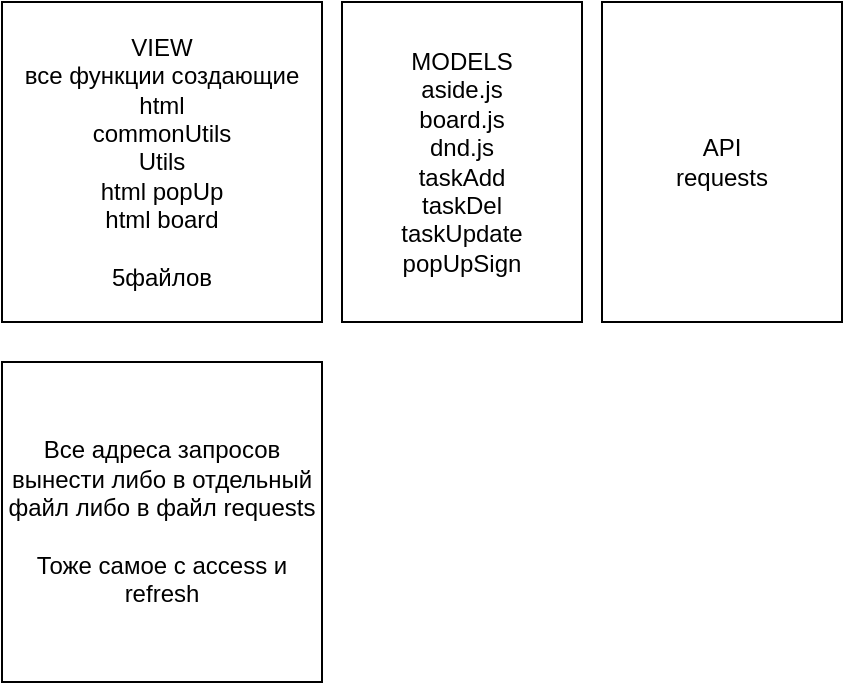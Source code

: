 <mxfile>
    <diagram id="3kwJvNakhJCogwI_Gvxu" name="Страница 1">
        <mxGraphModel dx="668" dy="423" grid="1" gridSize="10" guides="1" tooltips="1" connect="1" arrows="1" fold="1" page="1" pageScale="1" pageWidth="850" pageHeight="1100" math="0" shadow="0">
            <root>
                <mxCell id="0"/>
                <mxCell id="1" parent="0"/>
                <mxCell id="2" value="VIEW&lt;br&gt;все функции создающие html&lt;br&gt;commonUtils&lt;br&gt;Utils&lt;br&gt;html popUp&lt;br&gt;html board&lt;br&gt;&lt;br&gt;5файлов" style="rounded=0;whiteSpace=wrap;html=1;" vertex="1" parent="1">
                    <mxGeometry x="10" y="20" width="160" height="160" as="geometry"/>
                </mxCell>
                <mxCell id="3" value="MODELS&lt;br&gt;aside.js&lt;br&gt;board.js&lt;br&gt;dnd.js&lt;br&gt;taskAdd&lt;br&gt;taskDel&lt;br&gt;taskUpdate&lt;br&gt;popUpSign" style="rounded=0;whiteSpace=wrap;html=1;" vertex="1" parent="1">
                    <mxGeometry x="180" y="20" width="120" height="160" as="geometry"/>
                </mxCell>
                <mxCell id="4" value="API&lt;br&gt;requests" style="rounded=0;whiteSpace=wrap;html=1;" vertex="1" parent="1">
                    <mxGeometry x="310" y="20" width="120" height="160" as="geometry"/>
                </mxCell>
                <mxCell id="5" value="Все адреса запросов вынести либо в отдельный файл либо в файл requests&lt;br&gt;&lt;br&gt;Тоже самое с access и refresh" style="rounded=0;whiteSpace=wrap;html=1;" vertex="1" parent="1">
                    <mxGeometry x="10" y="200" width="160" height="160" as="geometry"/>
                </mxCell>
            </root>
        </mxGraphModel>
    </diagram>
</mxfile>